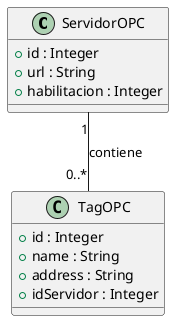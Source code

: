 @startuml ss
class ServidorOPC {
    + id : Integer
    + url : String
    + habilitacion : Integer
}

class TagOPC {
    + id : Integer
    + name : String
    + address : String
    + idServidor : Integer
}

ServidorOPC "1" -- "0..*" TagOPC : contiene
@enduml
